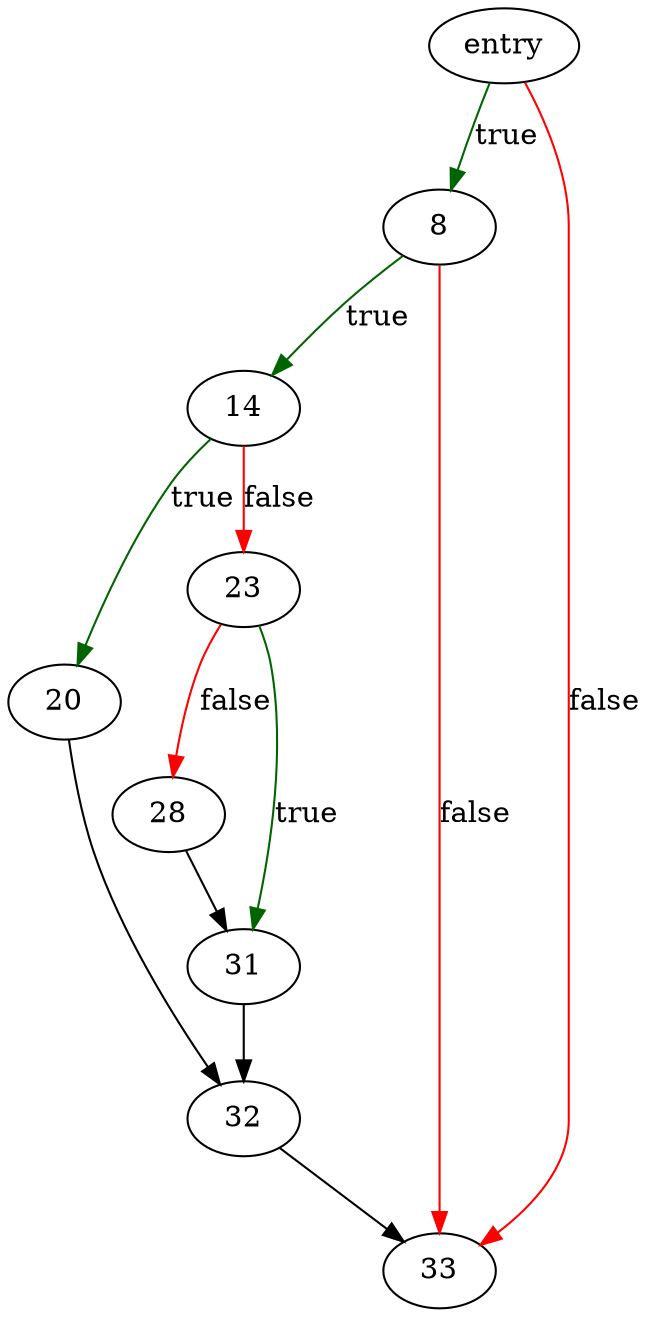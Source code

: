 digraph "pagerUnlockAndRollback" {
	// Node definitions.
	1 [label=entry];
	8;
	14;
	20;
	23;
	28;
	31;
	32;
	33;

	// Edge definitions.
	1 -> 8 [
		color=darkgreen
		label=true
	];
	1 -> 33 [
		color=red
		label=false
	];
	8 -> 14 [
		color=darkgreen
		label=true
	];
	8 -> 33 [
		color=red
		label=false
	];
	14 -> 20 [
		color=darkgreen
		label=true
	];
	14 -> 23 [
		color=red
		label=false
	];
	20 -> 32;
	23 -> 28 [
		color=red
		label=false
	];
	23 -> 31 [
		color=darkgreen
		label=true
	];
	28 -> 31;
	31 -> 32;
	32 -> 33;
}